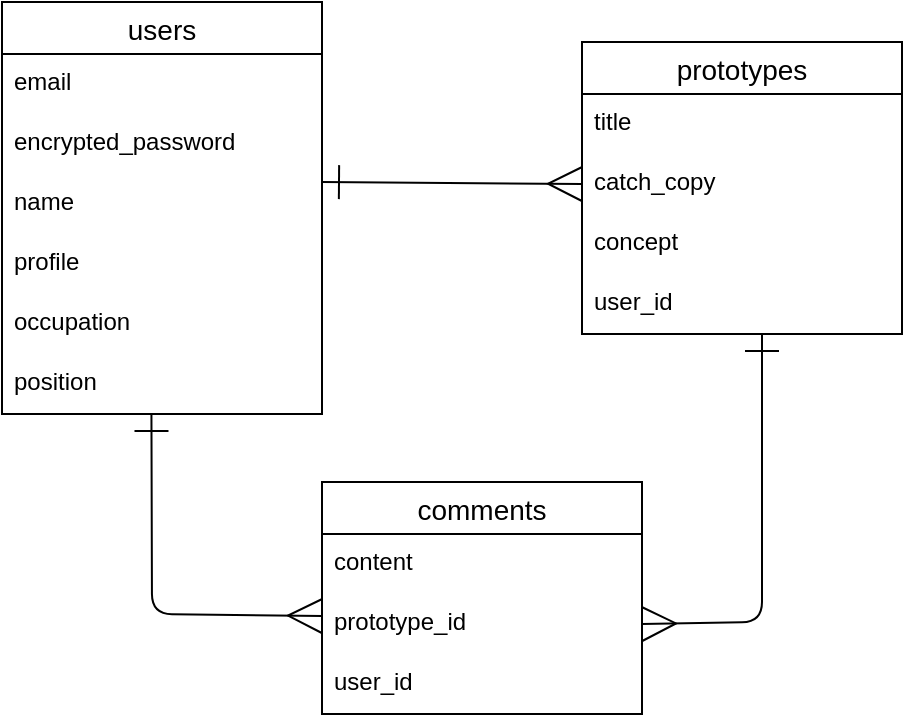 <mxfile>
    <diagram id="8UiYGJQDdQHKKwfS9_6f" name="ページ1">
        <mxGraphModel dx="447" dy="403" grid="1" gridSize="10" guides="1" tooltips="1" connect="1" arrows="1" fold="1" page="1" pageScale="1" pageWidth="827" pageHeight="1169" math="0" shadow="0">
            <root>
                <mxCell id="0"/>
                <mxCell id="1" parent="0"/>
                <mxCell id="2" value="users" style="swimlane;fontStyle=0;childLayout=stackLayout;horizontal=1;startSize=26;horizontalStack=0;resizeParent=1;resizeParentMax=0;resizeLast=0;collapsible=1;marginBottom=0;align=center;fontSize=14;" vertex="1" parent="1">
                    <mxGeometry x="20" y="20" width="160" height="206" as="geometry"/>
                </mxCell>
                <mxCell id="3" value="email" style="text;strokeColor=none;fillColor=none;spacingLeft=4;spacingRight=4;overflow=hidden;rotatable=0;points=[[0,0.5],[1,0.5]];portConstraint=eastwest;fontSize=12;" vertex="1" parent="2">
                    <mxGeometry y="26" width="160" height="30" as="geometry"/>
                </mxCell>
                <mxCell id="4" value="encrypted_password" style="text;strokeColor=none;fillColor=none;spacingLeft=4;spacingRight=4;overflow=hidden;rotatable=0;points=[[0,0.5],[1,0.5]];portConstraint=eastwest;fontSize=12;" vertex="1" parent="2">
                    <mxGeometry y="56" width="160" height="30" as="geometry"/>
                </mxCell>
                <mxCell id="5" value="name" style="text;strokeColor=none;fillColor=none;spacingLeft=4;spacingRight=4;overflow=hidden;rotatable=0;points=[[0,0.5],[1,0.5]];portConstraint=eastwest;fontSize=12;" vertex="1" parent="2">
                    <mxGeometry y="86" width="160" height="30" as="geometry"/>
                </mxCell>
                <mxCell id="6" value="profile" style="text;strokeColor=none;fillColor=none;spacingLeft=4;spacingRight=4;overflow=hidden;rotatable=0;points=[[0,0.5],[1,0.5]];portConstraint=eastwest;fontSize=12;" vertex="1" parent="2">
                    <mxGeometry y="116" width="160" height="30" as="geometry"/>
                </mxCell>
                <mxCell id="7" value="occupation" style="text;strokeColor=none;fillColor=none;spacingLeft=4;spacingRight=4;overflow=hidden;rotatable=0;points=[[0,0.5],[1,0.5]];portConstraint=eastwest;fontSize=12;" vertex="1" parent="2">
                    <mxGeometry y="146" width="160" height="30" as="geometry"/>
                </mxCell>
                <mxCell id="8" value="position" style="text;strokeColor=none;fillColor=none;spacingLeft=4;spacingRight=4;overflow=hidden;rotatable=0;points=[[0,0.5],[1,0.5]];portConstraint=eastwest;fontSize=12;" vertex="1" parent="2">
                    <mxGeometry y="176" width="160" height="30" as="geometry"/>
                </mxCell>
                <mxCell id="9" value="comments" style="swimlane;fontStyle=0;childLayout=stackLayout;horizontal=1;startSize=26;horizontalStack=0;resizeParent=1;resizeParentMax=0;resizeLast=0;collapsible=1;marginBottom=0;align=center;fontSize=14;" vertex="1" parent="1">
                    <mxGeometry x="180" y="260" width="160" height="116" as="geometry"/>
                </mxCell>
                <mxCell id="10" value="content" style="text;strokeColor=none;fillColor=none;spacingLeft=4;spacingRight=4;overflow=hidden;rotatable=0;points=[[0,0.5],[1,0.5]];portConstraint=eastwest;fontSize=12;" vertex="1" parent="9">
                    <mxGeometry y="26" width="160" height="30" as="geometry"/>
                </mxCell>
                <mxCell id="11" value="prototype_id" style="text;strokeColor=none;fillColor=none;spacingLeft=4;spacingRight=4;overflow=hidden;rotatable=0;points=[[0,0.5],[1,0.5]];portConstraint=eastwest;fontSize=12;" vertex="1" parent="9">
                    <mxGeometry y="56" width="160" height="30" as="geometry"/>
                </mxCell>
                <mxCell id="12" value="user_id" style="text;strokeColor=none;fillColor=none;spacingLeft=4;spacingRight=4;overflow=hidden;rotatable=0;points=[[0,0.5],[1,0.5]];portConstraint=eastwest;fontSize=12;" vertex="1" parent="9">
                    <mxGeometry y="86" width="160" height="30" as="geometry"/>
                </mxCell>
                <mxCell id="13" value="prototypes" style="swimlane;fontStyle=0;childLayout=stackLayout;horizontal=1;startSize=26;horizontalStack=0;resizeParent=1;resizeParentMax=0;resizeLast=0;collapsible=1;marginBottom=0;align=center;fontSize=14;" vertex="1" parent="1">
                    <mxGeometry x="310" y="40" width="160" height="146" as="geometry"/>
                </mxCell>
                <mxCell id="14" value="title" style="text;strokeColor=none;fillColor=none;spacingLeft=4;spacingRight=4;overflow=hidden;rotatable=0;points=[[0,0.5],[1,0.5]];portConstraint=eastwest;fontSize=12;" vertex="1" parent="13">
                    <mxGeometry y="26" width="160" height="30" as="geometry"/>
                </mxCell>
                <mxCell id="15" value="catch_copy" style="text;strokeColor=none;fillColor=none;spacingLeft=4;spacingRight=4;overflow=hidden;rotatable=0;points=[[0,0.5],[1,0.5]];portConstraint=eastwest;fontSize=12;" vertex="1" parent="13">
                    <mxGeometry y="56" width="160" height="30" as="geometry"/>
                </mxCell>
                <mxCell id="16" value="concept" style="text;strokeColor=none;fillColor=none;spacingLeft=4;spacingRight=4;overflow=hidden;rotatable=0;points=[[0,0.5],[1,0.5]];portConstraint=eastwest;fontSize=12;" vertex="1" parent="13">
                    <mxGeometry y="86" width="160" height="30" as="geometry"/>
                </mxCell>
                <mxCell id="17" value="user_id" style="text;strokeColor=none;fillColor=none;spacingLeft=4;spacingRight=4;overflow=hidden;rotatable=0;points=[[0,0.5],[1,0.5]];portConstraint=eastwest;fontSize=12;" vertex="1" parent="13">
                    <mxGeometry y="116" width="160" height="30" as="geometry"/>
                </mxCell>
                <mxCell id="19" style="edgeStyle=none;html=1;exitX=1;exitY=0.5;exitDx=0;exitDy=0;startArrow=ERmany;startFill=0;endSize=15;startSize=15;endArrow=ERone;endFill=0;" edge="1" parent="1" source="11">
                    <mxGeometry relative="1" as="geometry">
                        <mxPoint x="340" y="297" as="sourcePoint"/>
                        <mxPoint x="400" y="186" as="targetPoint"/>
                        <Array as="points">
                            <mxPoint x="400" y="330"/>
                        </Array>
                    </mxGeometry>
                </mxCell>
                <mxCell id="20" style="edgeStyle=none;html=1;exitX=0;exitY=0.5;exitDx=0;exitDy=0;entryX=0.467;entryY=1.133;entryDx=0;entryDy=0;entryPerimeter=0;startArrow=ERmany;startFill=0;endArrow=ERone;endFill=0;startSize=15;endSize=15;" edge="1" parent="1">
                    <mxGeometry relative="1" as="geometry">
                        <mxPoint x="180" y="327" as="sourcePoint"/>
                        <mxPoint x="94.72" y="225.99" as="targetPoint"/>
                        <Array as="points">
                            <mxPoint x="95" y="326"/>
                        </Array>
                    </mxGeometry>
                </mxCell>
                <mxCell id="21" style="edgeStyle=none;html=1;exitX=0;exitY=0.5;exitDx=0;exitDy=0;startArrow=ERmany;startFill=0;endArrow=ERone;endFill=0;startSize=15;endSize=15;" edge="1" parent="1" source="15">
                    <mxGeometry relative="1" as="geometry">
                        <mxPoint x="180" y="110" as="targetPoint"/>
                    </mxGeometry>
                </mxCell>
            </root>
        </mxGraphModel>
    </diagram>
</mxfile>
